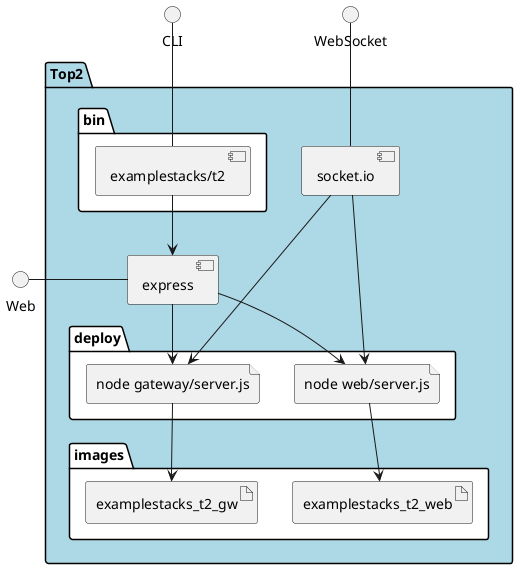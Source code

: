 @startuml
  interface CLI
  interface Web
  interface WebSocket
package "Top2" #lightblue {
  component express as REST
  component socket.io as socket
  folder bin #ffffff {
    component "examplestacks/t2" as binName
  }
  binName --> REST

  folder deploy #ffffff {
  
    file "node web/server.js" as web_container
    REST --> web_container
    socket ---> web_container
  
    file "node gateway/server.js" as gateway_container
    REST --> gateway_container
    socket ---> gateway_container
  
  }
  folder images #ffffff {
  
      artifact examplestacks_t2_web
      web_container --> examplestacks_t2_web
    
      artifact examplestacks_t2_gw
      gateway_container --> examplestacks_t2_gw
    
  }
}
CLI -- binName
Web - REST
WebSocket -- socket

@enduml
